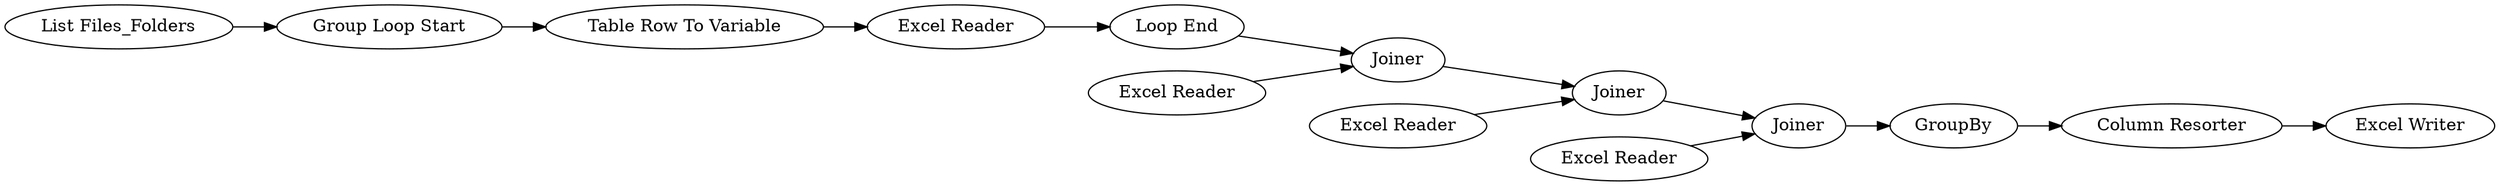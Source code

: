 digraph {
	1 [label="List Files_Folders"]
	2 [label="Group Loop Start"]
	3 [label="Table Row To Variable"]
	4 [label="Excel Reader"]
	5 [label="Loop End"]
	7 [label=Joiner]
	8 [label="Excel Reader"]
	9 [label=GroupBy]
	10 [label=Joiner]
	11 [label="Excel Reader"]
	17 [label="Excel Writer"]
	26 [label="Excel Reader"]
	27 [label=Joiner]
	28 [label="Column Resorter"]
	1 -> 2
	2 -> 3
	3 -> 4
	4 -> 5
	5 -> 7
	7 -> 10
	8 -> 7
	9 -> 28
	10 -> 27
	11 -> 10
	26 -> 27
	27 -> 9
	28 -> 17
	rankdir=LR
}
